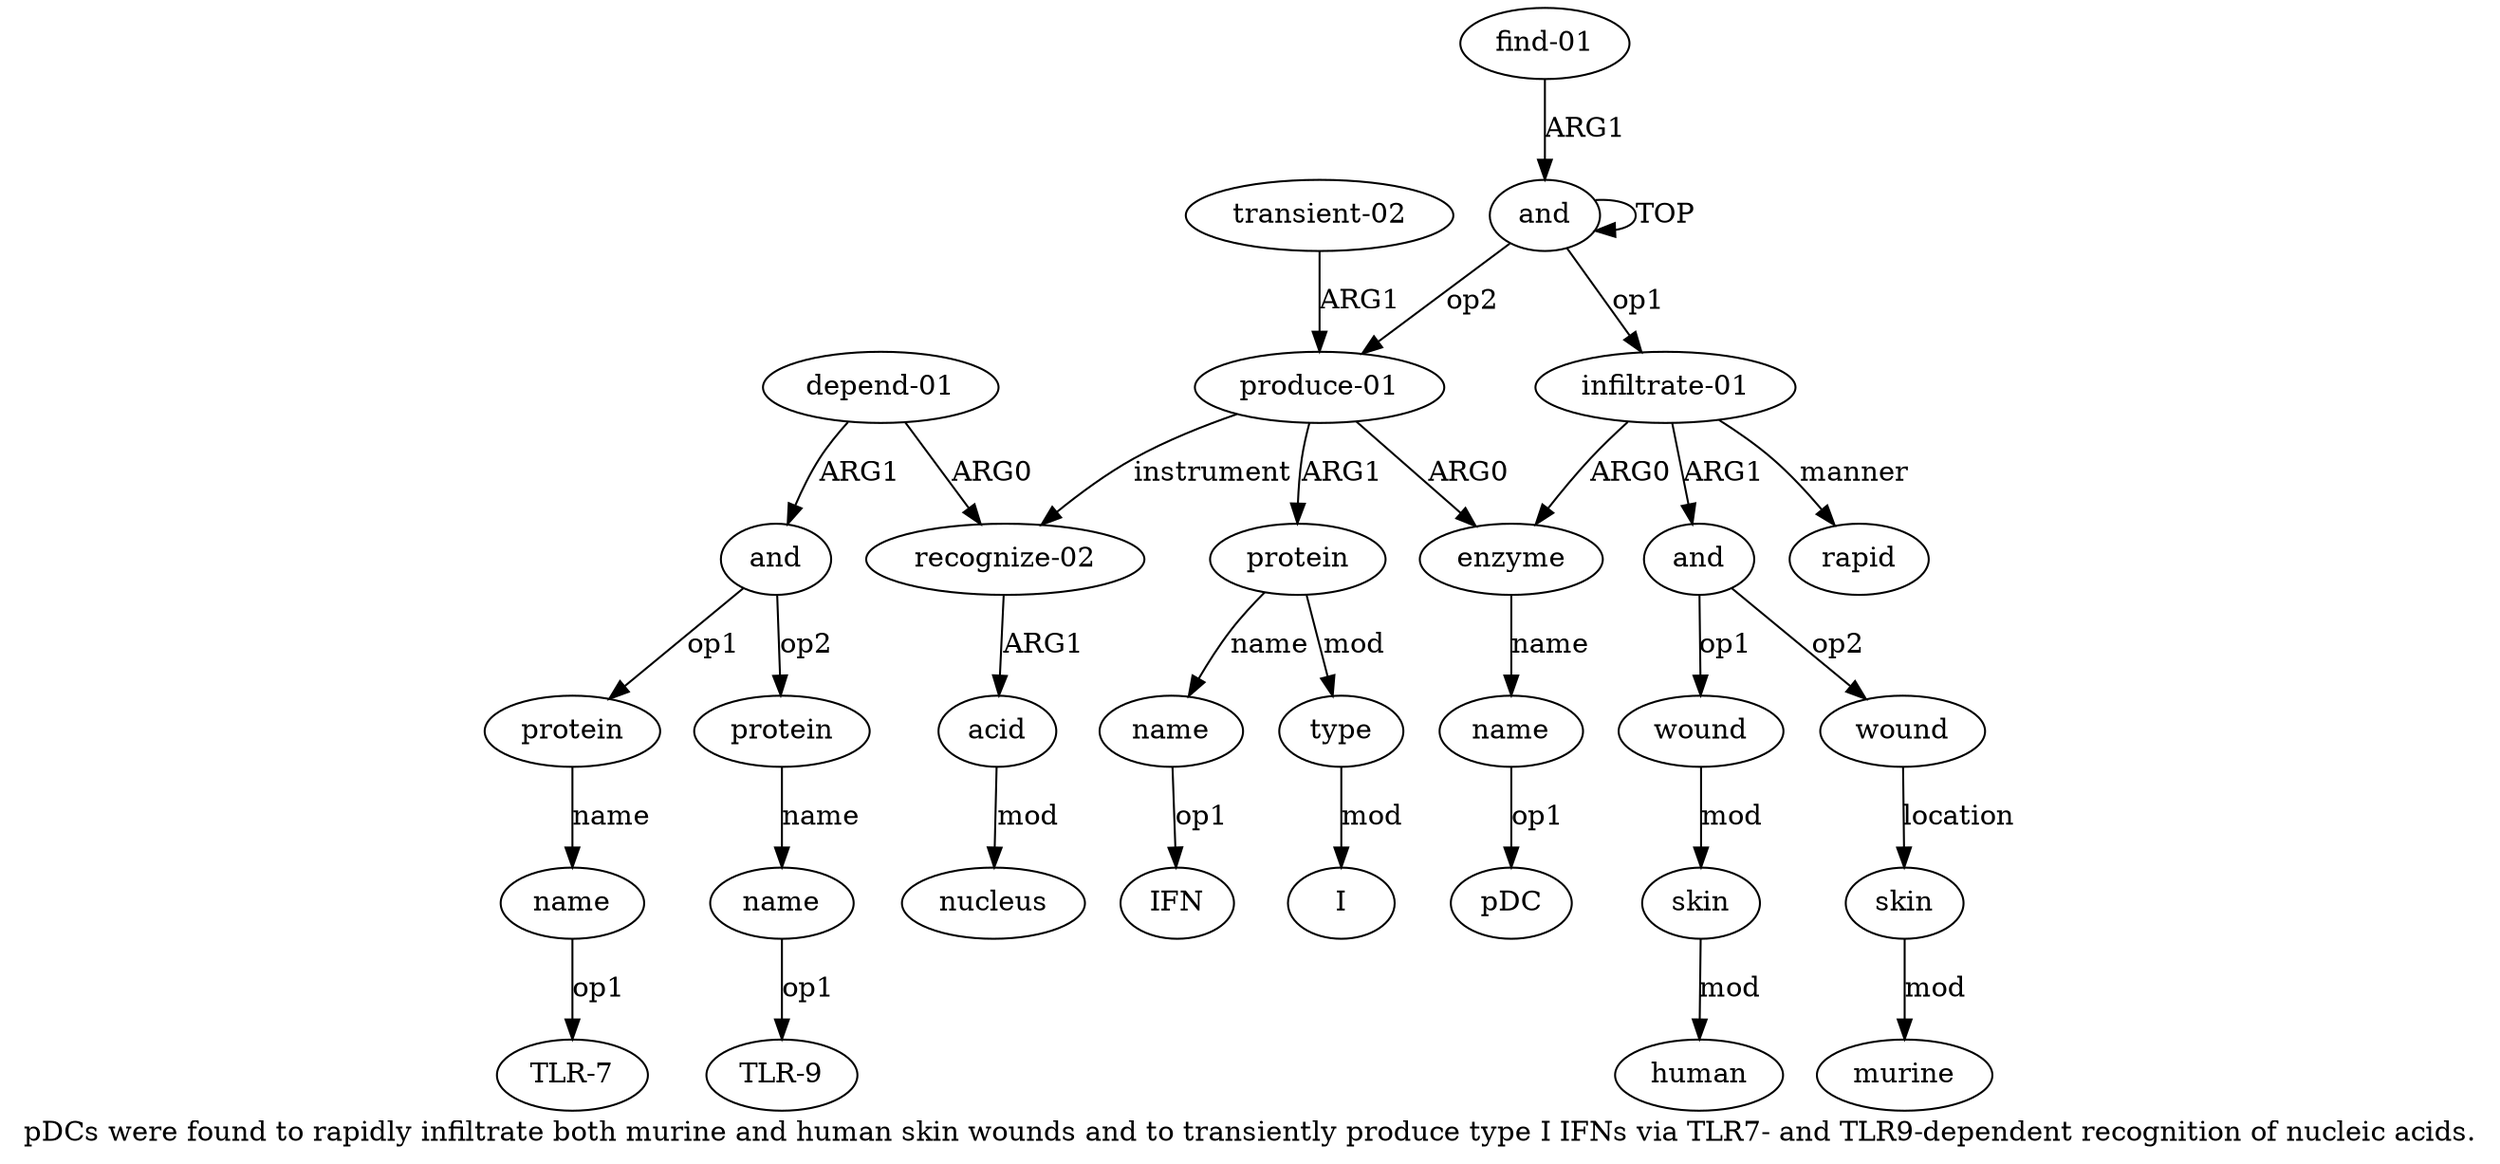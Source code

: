digraph  {
	graph [label="pDCs were found to rapidly infiltrate both murine and human skin wounds and to transiently produce type I IFNs via TLR7- and TLR9-dependent \
recognition of nucleic acids."];
	node [label="\N"];
	a20	 [color=black,
		gold_ind=20,
		gold_label="depend-01",
		label="depend-01",
		test_ind=20,
		test_label="depend-01"];
	a21	 [color=black,
		gold_ind=21,
		gold_label=and,
		label=and,
		test_ind=21,
		test_label=and];
	a20 -> a21 [key=0,
	color=black,
	gold_label=ARG1,
	label=ARG1,
	test_label=ARG1];
a17 [color=black,
	gold_ind=17,
	gold_label="recognize-02",
	label="recognize-02",
	test_ind=17,
	test_label="recognize-02"];
a20 -> a17 [key=0,
color=black,
gold_label=ARG0,
label=ARG0,
test_label=ARG0];
a22 [color=black,
gold_ind=22,
gold_label=protein,
label=protein,
test_ind=22,
test_label=protein];
a21 -> a22 [key=0,
color=black,
gold_label=op1,
label=op1,
test_label=op1];
a24 [color=black,
gold_ind=24,
gold_label=protein,
label=protein,
test_ind=24,
test_label=protein];
a21 -> a24 [key=0,
color=black,
gold_label=op2,
label=op2,
test_label=op2];
a23 [color=black,
gold_ind=23,
gold_label=name,
label=name,
test_ind=23,
test_label=name];
a22 -> a23 [key=0,
color=black,
gold_label=name,
label=name,
test_label=name];
"a23 TLR-7" [color=black,
gold_ind=-1,
gold_label="TLR-7",
label="TLR-7",
test_ind=-1,
test_label="TLR-7"];
a23 -> "a23 TLR-7" [key=0,
color=black,
gold_label=op1,
label=op1,
test_label=op1];
a25 [color=black,
gold_ind=25,
gold_label=name,
label=name,
test_ind=25,
test_label=name];
a24 -> a25 [key=0,
color=black,
gold_label=name,
label=name,
test_label=name];
"a25 TLR-9" [color=black,
gold_ind=-1,
gold_label="TLR-9",
label="TLR-9",
test_ind=-1,
test_label="TLR-9"];
a25 -> "a25 TLR-9" [key=0,
color=black,
gold_label=op1,
label=op1,
test_label=op1];
a26 [color=black,
gold_ind=26,
gold_label="find-01",
label="find-01",
test_ind=26,
test_label="find-01"];
a0 [color=black,
gold_ind=0,
gold_label=and,
label=and,
test_ind=0,
test_label=and];
a26 -> a0 [key=0,
color=black,
gold_label=ARG1,
label=ARG1,
test_label=ARG1];
"a3 pDC" [color=black,
gold_ind=-1,
gold_label=pDC,
label=pDC,
test_ind=-1,
test_label=pDC];
a15 [color=black,
gold_ind=15,
gold_label=type,
label=type,
test_ind=15,
test_label=type];
"a15 I" [color=black,
gold_ind=-1,
gold_label=I,
label=I,
test_ind=-1,
test_label=I];
a15 -> "a15 I" [key=0,
color=black,
gold_label=mod,
label=mod,
test_label=mod];
a14 [color=black,
gold_ind=14,
gold_label=name,
label=name,
test_ind=14,
test_label=name];
"a14 IFN" [color=black,
gold_ind=-1,
gold_label=IFN,
label=IFN,
test_ind=-1,
test_label=IFN];
a14 -> "a14 IFN" [key=0,
color=black,
gold_label=op1,
label=op1,
test_label=op1];
a18 [color=black,
gold_ind=18,
gold_label=acid,
label=acid,
test_ind=18,
test_label=acid];
a17 -> a18 [key=0,
color=black,
gold_label=ARG1,
label=ARG1,
test_label=ARG1];
a16 [color=black,
gold_ind=16,
gold_label="transient-02",
label="transient-02",
test_ind=16,
test_label="transient-02"];
a12 [color=black,
gold_ind=12,
gold_label="produce-01",
label="produce-01",
test_ind=12,
test_label="produce-01"];
a16 -> a12 [key=0,
color=black,
gold_label=ARG1,
label=ARG1,
test_label=ARG1];
a11 [color=black,
gold_ind=11,
gold_label=rapid,
label=rapid,
test_ind=11,
test_label=rapid];
a10 [color=black,
gold_ind=10,
gold_label=murine,
label=murine,
test_ind=10,
test_label=murine];
a13 [color=black,
gold_ind=13,
gold_label=protein,
label=protein,
test_ind=13,
test_label=protein];
a13 -> a15 [key=0,
color=black,
gold_label=mod,
label=mod,
test_label=mod];
a13 -> a14 [key=0,
color=black,
gold_label=name,
label=name,
test_label=name];
a12 -> a17 [key=0,
color=black,
gold_label=instrument,
label=instrument,
test_label=instrument];
a12 -> a13 [key=0,
color=black,
gold_label=ARG1,
label=ARG1,
test_label=ARG1];
a2 [color=black,
gold_ind=2,
gold_label=enzyme,
label=enzyme,
test_ind=2,
test_label=enzyme];
a12 -> a2 [key=0,
color=black,
gold_label=ARG0,
label=ARG0,
test_label=ARG0];
a19 [color=black,
gold_ind=19,
gold_label=nucleus,
label=nucleus,
test_ind=19,
test_label=nucleus];
a18 -> a19 [key=0,
color=black,
gold_label=mod,
label=mod,
test_label=mod];
a1 [color=black,
gold_ind=1,
gold_label="infiltrate-01",
label="infiltrate-01",
test_ind=1,
test_label="infiltrate-01"];
a1 -> a11 [key=0,
color=black,
gold_label=manner,
label=manner,
test_label=manner];
a1 -> a2 [key=0,
color=black,
gold_label=ARG0,
label=ARG0,
test_label=ARG0];
a4 [color=black,
gold_ind=4,
gold_label=and,
label=and,
test_ind=4,
test_label=and];
a1 -> a4 [key=0,
color=black,
gold_label=ARG1,
label=ARG1,
test_label=ARG1];
a0 -> a12 [key=0,
color=black,
gold_label=op2,
label=op2,
test_label=op2];
a0 -> a1 [key=0,
color=black,
gold_label=op1,
label=op1,
test_label=op1];
a0 -> a0 [key=0,
color=black,
gold_label=TOP,
label=TOP,
test_label=TOP];
a3 [color=black,
gold_ind=3,
gold_label=name,
label=name,
test_ind=3,
test_label=name];
a3 -> "a3 pDC" [key=0,
color=black,
gold_label=op1,
label=op1,
test_label=op1];
a2 -> a3 [key=0,
color=black,
gold_label=name,
label=name,
test_label=name];
a5 [color=black,
gold_ind=5,
gold_label=wound,
label=wound,
test_ind=5,
test_label=wound];
a6 [color=black,
gold_ind=6,
gold_label=skin,
label=skin,
test_ind=6,
test_label=skin];
a5 -> a6 [key=0,
color=black,
gold_label=mod,
label=mod,
test_label=mod];
a4 -> a5 [key=0,
color=black,
gold_label=op1,
label=op1,
test_label=op1];
a8 [color=black,
gold_ind=8,
gold_label=wound,
label=wound,
test_ind=8,
test_label=wound];
a4 -> a8 [key=0,
color=black,
gold_label=op2,
label=op2,
test_label=op2];
a7 [color=black,
gold_ind=7,
gold_label=human,
label=human,
test_ind=7,
test_label=human];
a6 -> a7 [key=0,
color=black,
gold_label=mod,
label=mod,
test_label=mod];
a9 [color=black,
gold_ind=9,
gold_label=skin,
label=skin,
test_ind=9,
test_label=skin];
a9 -> a10 [key=0,
color=black,
gold_label=mod,
label=mod,
test_label=mod];
a8 -> a9 [key=0,
color=black,
gold_label=location,
label=location,
test_label=location];
}

